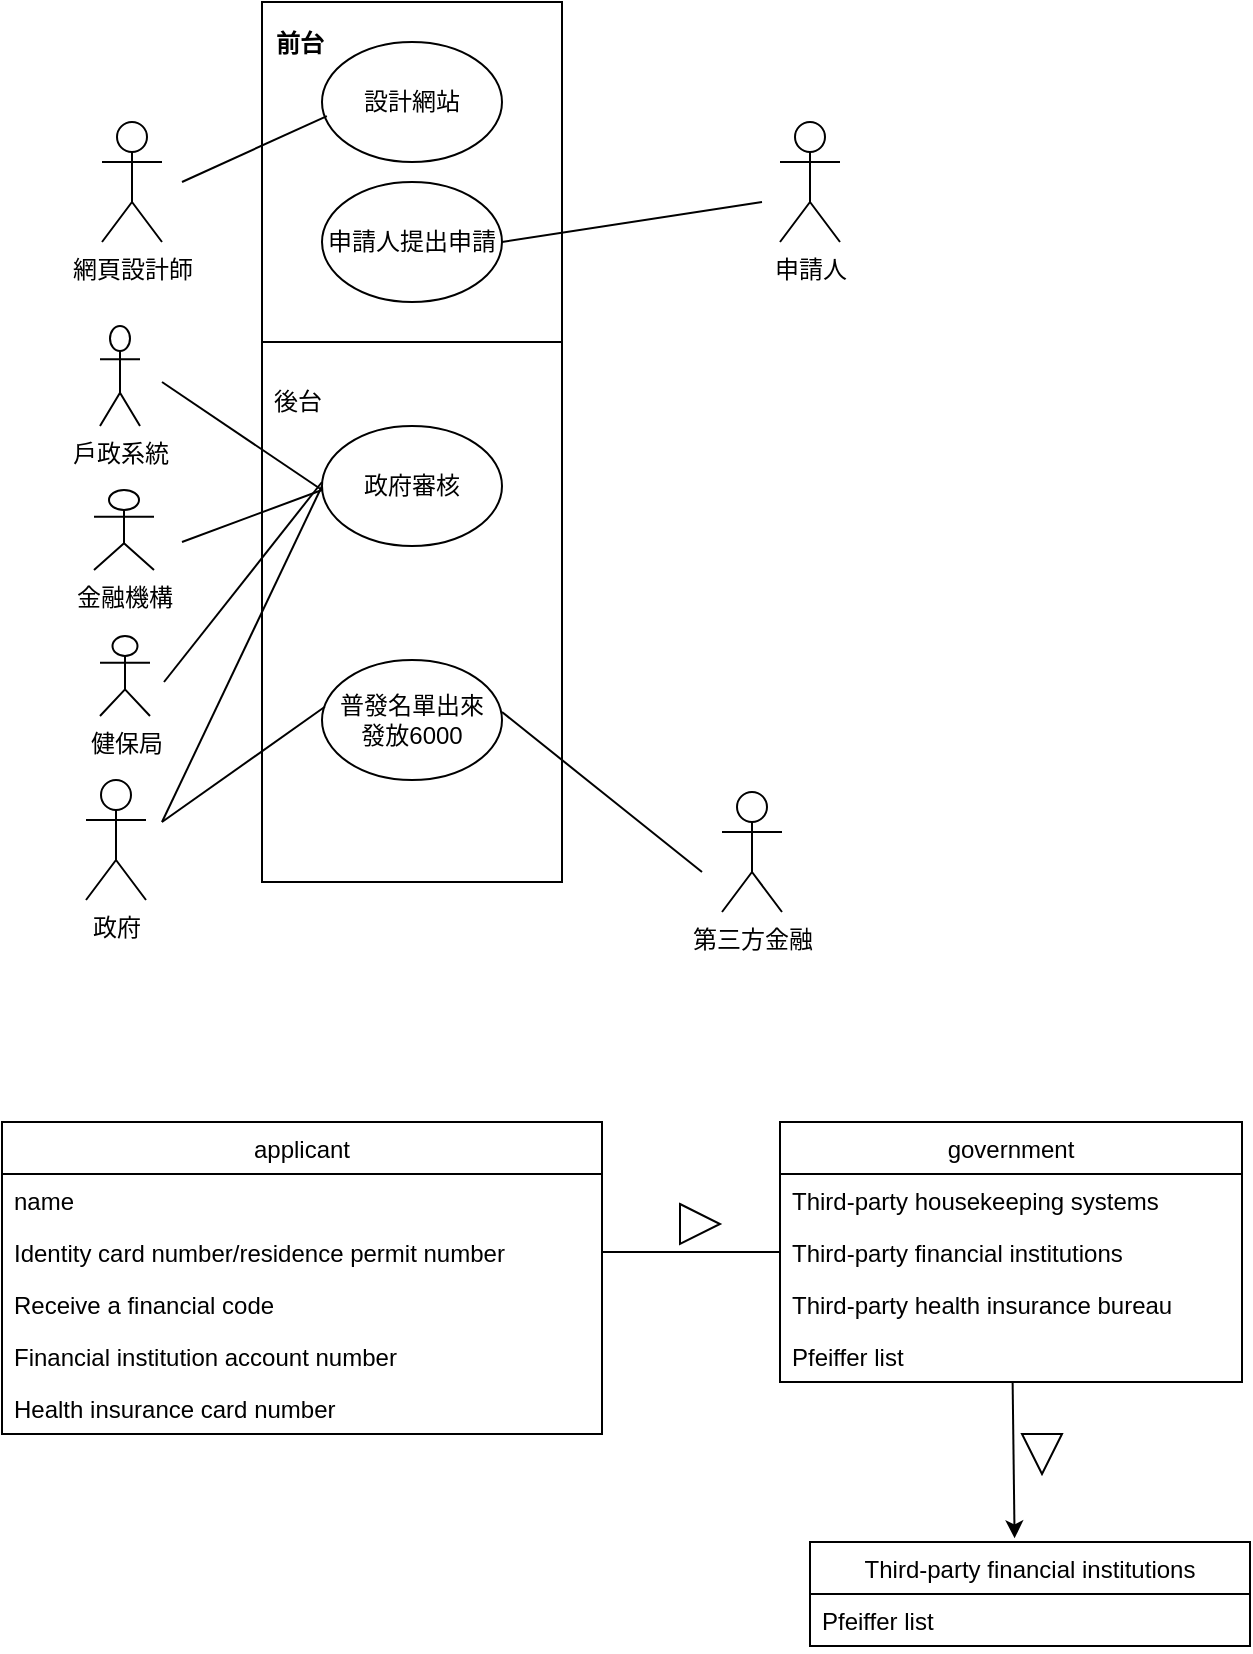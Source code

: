 <mxfile>
    <diagram id="cyTzti7uxrmVFldeDP49" name="第1頁">
        <mxGraphModel dx="812" dy="1721" grid="1" gridSize="10" guides="1" tooltips="1" connect="1" arrows="1" fold="1" page="1" pageScale="1" pageWidth="827" pageHeight="1169" math="0" shadow="0">
            <root>
                <mxCell id="0"/>
                <mxCell id="1" parent="0"/>
                <mxCell id="2" value="" style="rounded=0;whiteSpace=wrap;html=1;fillColor=none;" parent="1" vertex="1">
                    <mxGeometry x="140" y="-1060" width="150" height="170" as="geometry"/>
                </mxCell>
                <mxCell id="3" value="網頁設計師" style="shape=umlActor;verticalLabelPosition=bottom;verticalAlign=top;html=1;outlineConnect=0;" parent="1" vertex="1">
                    <mxGeometry x="60" y="-1000" width="30" height="60" as="geometry"/>
                </mxCell>
                <mxCell id="4" value="設計網站" style="ellipse;whiteSpace=wrap;html=1;" parent="1" vertex="1">
                    <mxGeometry x="170" y="-1040" width="90" height="60" as="geometry"/>
                </mxCell>
                <mxCell id="5" value="申請人" style="shape=umlActor;verticalLabelPosition=bottom;verticalAlign=top;html=1;outlineConnect=0;" parent="1" vertex="1">
                    <mxGeometry x="399" y="-1000" width="30" height="60" as="geometry"/>
                </mxCell>
                <mxCell id="6" value="政府" style="shape=umlActor;verticalLabelPosition=bottom;verticalAlign=top;html=1;outlineConnect=0;" parent="1" vertex="1">
                    <mxGeometry x="52" y="-671" width="30" height="60" as="geometry"/>
                </mxCell>
                <mxCell id="10" value="申請人提出申請" style="ellipse;whiteSpace=wrap;html=1;" parent="1" vertex="1">
                    <mxGeometry x="170" y="-970" width="90" height="60" as="geometry"/>
                </mxCell>
                <mxCell id="11" value="政府審核" style="ellipse;whiteSpace=wrap;html=1;" parent="1" vertex="1">
                    <mxGeometry x="170" y="-848" width="90" height="60" as="geometry"/>
                </mxCell>
                <mxCell id="12" value="普發名單出來&lt;br&gt;發放6000" style="ellipse;whiteSpace=wrap;html=1;" parent="1" vertex="1">
                    <mxGeometry x="170" y="-731" width="90" height="60" as="geometry"/>
                </mxCell>
                <mxCell id="14" value="" style="endArrow=none;html=1;entryX=0.027;entryY=0.617;entryDx=0;entryDy=0;entryPerimeter=0;" parent="1" target="4" edge="1">
                    <mxGeometry width="50" height="50" relative="1" as="geometry">
                        <mxPoint x="100" y="-970" as="sourcePoint"/>
                        <mxPoint x="150" y="-1020" as="targetPoint"/>
                    </mxGeometry>
                </mxCell>
                <mxCell id="16" value="" style="endArrow=none;html=1;entryX=0;entryY=0.5;entryDx=0;entryDy=0;" parent="1" target="11" edge="1">
                    <mxGeometry width="50" height="50" relative="1" as="geometry">
                        <mxPoint x="90" y="-650" as="sourcePoint"/>
                        <mxPoint x="140" y="-650" as="targetPoint"/>
                    </mxGeometry>
                </mxCell>
                <mxCell id="17" value="" style="endArrow=none;html=1;exitX=1;exitY=0.5;exitDx=0;exitDy=0;" parent="1" edge="1" source="10">
                    <mxGeometry width="50" height="50" relative="1" as="geometry">
                        <mxPoint x="260" y="-860" as="sourcePoint"/>
                        <mxPoint x="390" y="-960" as="targetPoint"/>
                    </mxGeometry>
                </mxCell>
                <mxCell id="24" value="第三方金融" style="shape=umlActor;verticalLabelPosition=bottom;verticalAlign=top;html=1;outlineConnect=0;" parent="1" vertex="1">
                    <mxGeometry x="370" y="-665" width="30" height="60" as="geometry"/>
                </mxCell>
                <mxCell id="25" value="" style="endArrow=none;html=1;" parent="1" edge="1">
                    <mxGeometry width="50" height="50" relative="1" as="geometry">
                        <mxPoint x="260" y="-705" as="sourcePoint"/>
                        <mxPoint x="360" y="-625" as="targetPoint"/>
                    </mxGeometry>
                </mxCell>
                <mxCell id="26" value="applicant" style="swimlane;fontStyle=0;childLayout=stackLayout;horizontal=1;startSize=26;fillColor=none;horizontalStack=0;resizeParent=1;resizeParentMax=0;resizeLast=0;collapsible=1;marginBottom=0;" parent="1" vertex="1">
                    <mxGeometry x="10" y="-500" width="300" height="156" as="geometry"/>
                </mxCell>
                <mxCell id="27" value="name" style="text;strokeColor=none;fillColor=none;align=left;verticalAlign=top;spacingLeft=4;spacingRight=4;overflow=hidden;rotatable=0;points=[[0,0.5],[1,0.5]];portConstraint=eastwest;" parent="26" vertex="1">
                    <mxGeometry y="26" width="300" height="26" as="geometry"/>
                </mxCell>
                <mxCell id="28" value="Identity card number/residence permit number" style="text;strokeColor=none;fillColor=none;align=left;verticalAlign=top;spacingLeft=4;spacingRight=4;overflow=hidden;rotatable=0;points=[[0,0.5],[1,0.5]];portConstraint=eastwest;" parent="26" vertex="1">
                    <mxGeometry y="52" width="300" height="26" as="geometry"/>
                </mxCell>
                <mxCell id="29" value="Receive a financial code" style="text;strokeColor=none;fillColor=none;align=left;verticalAlign=top;spacingLeft=4;spacingRight=4;overflow=hidden;rotatable=0;points=[[0,0.5],[1,0.5]];portConstraint=eastwest;" parent="26" vertex="1">
                    <mxGeometry y="78" width="300" height="26" as="geometry"/>
                </mxCell>
                <mxCell id="41" value="Financial institution account number" style="text;strokeColor=none;fillColor=none;align=left;verticalAlign=top;spacingLeft=4;spacingRight=4;overflow=hidden;rotatable=0;points=[[0,0.5],[1,0.5]];portConstraint=eastwest;" parent="26" vertex="1">
                    <mxGeometry y="104" width="300" height="26" as="geometry"/>
                </mxCell>
                <mxCell id="42" value="Health insurance card number" style="text;strokeColor=none;fillColor=none;align=left;verticalAlign=top;spacingLeft=4;spacingRight=4;overflow=hidden;rotatable=0;points=[[0,0.5],[1,0.5]];portConstraint=eastwest;" parent="26" vertex="1">
                    <mxGeometry y="130" width="300" height="26" as="geometry"/>
                </mxCell>
                <mxCell id="62" style="edgeStyle=none;html=1;entryX=0.465;entryY=-0.035;entryDx=0;entryDy=0;entryPerimeter=0;" edge="1" parent="1" source="30" target="34">
                    <mxGeometry relative="1" as="geometry"/>
                </mxCell>
                <mxCell id="30" value="government" style="swimlane;fontStyle=0;childLayout=stackLayout;horizontal=1;startSize=26;fillColor=none;horizontalStack=0;resizeParent=1;resizeParentMax=0;resizeLast=0;collapsible=1;marginBottom=0;" parent="1" vertex="1">
                    <mxGeometry x="399" y="-500" width="231" height="130" as="geometry"/>
                </mxCell>
                <mxCell id="31" value="Third-party housekeeping systems" style="text;strokeColor=none;fillColor=none;align=left;verticalAlign=top;spacingLeft=4;spacingRight=4;overflow=hidden;rotatable=0;points=[[0,0.5],[1,0.5]];portConstraint=eastwest;" parent="30" vertex="1">
                    <mxGeometry y="26" width="231" height="26" as="geometry"/>
                </mxCell>
                <mxCell id="32" value="Third-party financial institutions" style="text;strokeColor=none;fillColor=none;align=left;verticalAlign=top;spacingLeft=4;spacingRight=4;overflow=hidden;rotatable=0;points=[[0,0.5],[1,0.5]];portConstraint=eastwest;" parent="30" vertex="1">
                    <mxGeometry y="52" width="231" height="26" as="geometry"/>
                </mxCell>
                <mxCell id="33" value="Third-party health insurance bureau" style="text;strokeColor=none;fillColor=none;align=left;verticalAlign=top;spacingLeft=4;spacingRight=4;overflow=hidden;rotatable=0;points=[[0,0.5],[1,0.5]];portConstraint=eastwest;" parent="30" vertex="1">
                    <mxGeometry y="78" width="231" height="26" as="geometry"/>
                </mxCell>
                <mxCell id="43" value="Pfeiffer list" style="text;strokeColor=none;fillColor=none;align=left;verticalAlign=top;spacingLeft=4;spacingRight=4;overflow=hidden;rotatable=0;points=[[0,0.5],[1,0.5]];portConstraint=eastwest;" parent="30" vertex="1">
                    <mxGeometry y="104" width="231" height="26" as="geometry"/>
                </mxCell>
                <mxCell id="34" value="Third-party financial institutions" style="swimlane;fontStyle=0;childLayout=stackLayout;horizontal=1;startSize=26;fillColor=none;horizontalStack=0;resizeParent=1;resizeParentMax=0;resizeLast=0;collapsible=1;marginBottom=0;" parent="1" vertex="1">
                    <mxGeometry x="414" y="-290" width="220" height="52" as="geometry"/>
                </mxCell>
                <mxCell id="35" value="Pfeiffer list" style="text;strokeColor=none;fillColor=none;align=left;verticalAlign=top;spacingLeft=4;spacingRight=4;overflow=hidden;rotatable=0;points=[[0,0.5],[1,0.5]];portConstraint=eastwest;" parent="34" vertex="1">
                    <mxGeometry y="26" width="220" height="26" as="geometry"/>
                </mxCell>
                <mxCell id="38" value="" style="endArrow=none;html=1;entryX=0;entryY=0.5;entryDx=0;entryDy=0;exitX=1;exitY=0.5;exitDx=0;exitDy=0;" parent="1" source="28" target="32" edge="1">
                    <mxGeometry width="50" height="50" relative="1" as="geometry">
                        <mxPoint x="185" y="-441" as="sourcePoint"/>
                        <mxPoint x="235" y="-491" as="targetPoint"/>
                    </mxGeometry>
                </mxCell>
                <mxCell id="45" value="前台" style="text;html=1;strokeColor=none;fillColor=none;align=center;verticalAlign=middle;whiteSpace=wrap;rounded=0;fontStyle=1" vertex="1" parent="1">
                    <mxGeometry x="124" y="-1059" width="70" height="40" as="geometry"/>
                </mxCell>
                <mxCell id="46" value="後台" style="text;html=1;strokeColor=none;fillColor=none;align=center;verticalAlign=middle;whiteSpace=wrap;rounded=0;" vertex="1" parent="1">
                    <mxGeometry x="123" y="-880" width="70" height="40" as="geometry"/>
                </mxCell>
                <mxCell id="48" value="" style="endArrow=none;html=1;entryX=0.016;entryY=0.39;entryDx=0;entryDy=0;entryPerimeter=0;" edge="1" parent="1" target="12">
                    <mxGeometry width="50" height="50" relative="1" as="geometry">
                        <mxPoint x="90" y="-650" as="sourcePoint"/>
                        <mxPoint x="190" y="-610" as="targetPoint"/>
                    </mxGeometry>
                </mxCell>
                <mxCell id="52" value="戶政系統" style="shape=umlActor;verticalLabelPosition=bottom;verticalAlign=top;html=1;outlineConnect=0;fillColor=none;" vertex="1" parent="1">
                    <mxGeometry x="59" y="-898" width="20" height="50" as="geometry"/>
                </mxCell>
                <mxCell id="53" value="金融機構" style="shape=umlActor;verticalLabelPosition=bottom;verticalAlign=top;html=1;outlineConnect=0;fillColor=none;" vertex="1" parent="1">
                    <mxGeometry x="56" y="-816" width="30" height="40" as="geometry"/>
                </mxCell>
                <mxCell id="54" value="健保局" style="shape=umlActor;verticalLabelPosition=bottom;verticalAlign=top;html=1;outlineConnect=0;fillColor=none;" vertex="1" parent="1">
                    <mxGeometry x="59" y="-743" width="25" height="40" as="geometry"/>
                </mxCell>
                <mxCell id="55" value="" style="rounded=0;whiteSpace=wrap;html=1;fillColor=none;" vertex="1" parent="1">
                    <mxGeometry x="140" y="-890" width="150" height="270" as="geometry"/>
                </mxCell>
                <mxCell id="58" value="" style="endArrow=none;html=1;" edge="1" parent="1">
                    <mxGeometry width="50" height="50" relative="1" as="geometry">
                        <mxPoint x="100" y="-790" as="sourcePoint"/>
                        <mxPoint x="170" y="-816" as="targetPoint"/>
                    </mxGeometry>
                </mxCell>
                <mxCell id="59" value="" style="endArrow=none;html=1;" edge="1" parent="1">
                    <mxGeometry width="50" height="50" relative="1" as="geometry">
                        <mxPoint x="90" y="-870" as="sourcePoint"/>
                        <mxPoint x="170" y="-816" as="targetPoint"/>
                    </mxGeometry>
                </mxCell>
                <mxCell id="60" value="" style="endArrow=none;html=1;" edge="1" parent="1">
                    <mxGeometry width="50" height="50" relative="1" as="geometry">
                        <mxPoint x="91" y="-720" as="sourcePoint"/>
                        <mxPoint x="170" y="-820" as="targetPoint"/>
                    </mxGeometry>
                </mxCell>
                <mxCell id="63" value="" style="triangle;whiteSpace=wrap;html=1;fillColor=none;" vertex="1" parent="1">
                    <mxGeometry x="349" y="-459" width="20" height="20" as="geometry"/>
                </mxCell>
                <mxCell id="64" value="" style="triangle;whiteSpace=wrap;html=1;fillColor=none;rotation=90;" vertex="1" parent="1">
                    <mxGeometry x="520" y="-344" width="20" height="20" as="geometry"/>
                </mxCell>
            </root>
        </mxGraphModel>
    </diagram>
</mxfile>